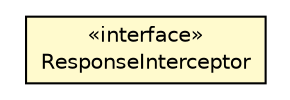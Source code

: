 #!/usr/local/bin/dot
#
# Class diagram 
# Generated by UMLGraph version R5_6-24-gf6e263 (http://www.umlgraph.org/)
#

digraph G {
	edge [fontname="Helvetica",fontsize=10,labelfontname="Helvetica",labelfontsize=10];
	node [fontname="Helvetica",fontsize=10,shape=plaintext];
	nodesep=0.25;
	ranksep=0.5;
	// io.reinert.requestor.ResponseInterceptor
	c30428 [label=<<table title="io.reinert.requestor.ResponseInterceptor" border="0" cellborder="1" cellspacing="0" cellpadding="2" port="p" bgcolor="lemonChiffon" href="./ResponseInterceptor.html">
		<tr><td><table border="0" cellspacing="0" cellpadding="1">
<tr><td align="center" balign="center"> &#171;interface&#187; </td></tr>
<tr><td align="center" balign="center"> ResponseInterceptor </td></tr>
		</table></td></tr>
		</table>>, URL="./ResponseInterceptor.html", fontname="Helvetica", fontcolor="black", fontsize=10.0];
}

